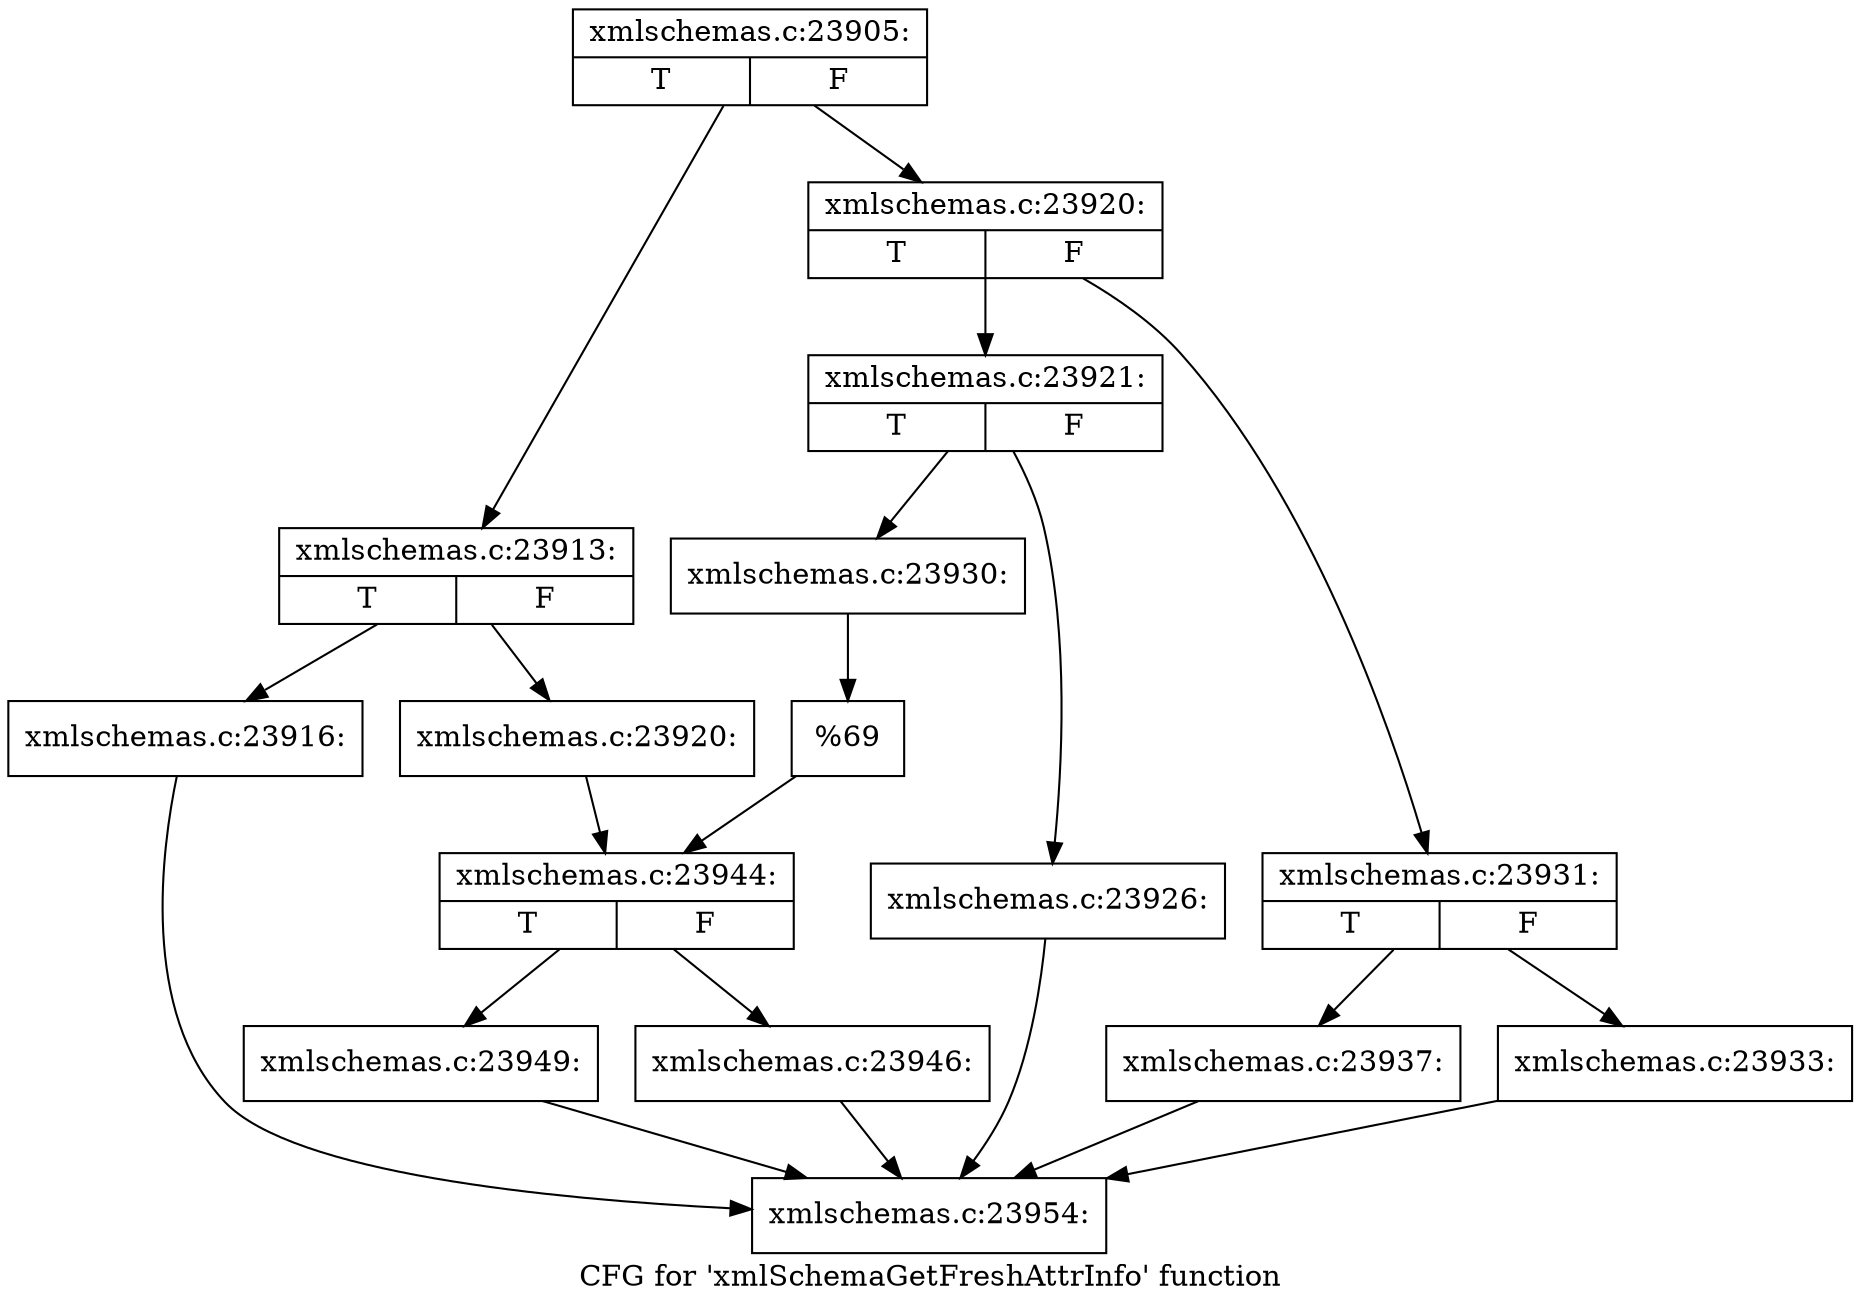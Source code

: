 digraph "CFG for 'xmlSchemaGetFreshAttrInfo' function" {
	label="CFG for 'xmlSchemaGetFreshAttrInfo' function";

	Node0x549c210 [shape=record,label="{xmlschemas.c:23905:|{<s0>T|<s1>F}}"];
	Node0x549c210 -> Node0x549c4b0;
	Node0x549c210 -> Node0x549c550;
	Node0x549c4b0 [shape=record,label="{xmlschemas.c:23913:|{<s0>T|<s1>F}}"];
	Node0x549c4b0 -> Node0x54a7470;
	Node0x549c4b0 -> Node0x54a74c0;
	Node0x54a7470 [shape=record,label="{xmlschemas.c:23916:}"];
	Node0x54a7470 -> Node0x54a6320;
	Node0x54a74c0 [shape=record,label="{xmlschemas.c:23920:}"];
	Node0x54a74c0 -> Node0x549c500;
	Node0x549c550 [shape=record,label="{xmlschemas.c:23920:|{<s0>T|<s1>F}}"];
	Node0x549c550 -> Node0x54a7f70;
	Node0x549c550 -> Node0x54a8010;
	Node0x54a7f70 [shape=record,label="{xmlschemas.c:23921:|{<s0>T|<s1>F}}"];
	Node0x54a7f70 -> Node0x54a9210;
	Node0x54a7f70 -> Node0x54a9260;
	Node0x54a9210 [shape=record,label="{xmlschemas.c:23926:}"];
	Node0x54a9210 -> Node0x54a6320;
	Node0x54a9260 [shape=record,label="{xmlschemas.c:23930:}"];
	Node0x54a9260 -> Node0x54a7fc0;
	Node0x54a8010 [shape=record,label="{xmlschemas.c:23931:|{<s0>T|<s1>F}}"];
	Node0x54a8010 -> Node0x54aa460;
	Node0x54a8010 -> Node0x54aa4b0;
	Node0x54aa460 [shape=record,label="{xmlschemas.c:23933:}"];
	Node0x54aa460 -> Node0x54a6320;
	Node0x54aa4b0 [shape=record,label="{xmlschemas.c:23937:}"];
	Node0x54aa4b0 -> Node0x54a6320;
	Node0x54a7fc0 [shape=record,label="{%69}"];
	Node0x54a7fc0 -> Node0x549c500;
	Node0x549c500 [shape=record,label="{xmlschemas.c:23944:|{<s0>T|<s1>F}}"];
	Node0x549c500 -> Node0x54ab800;
	Node0x549c500 -> Node0x54ab850;
	Node0x54ab800 [shape=record,label="{xmlschemas.c:23946:}"];
	Node0x54ab800 -> Node0x54a6320;
	Node0x54ab850 [shape=record,label="{xmlschemas.c:23949:}"];
	Node0x54ab850 -> Node0x54a6320;
	Node0x54a6320 [shape=record,label="{xmlschemas.c:23954:}"];
}
